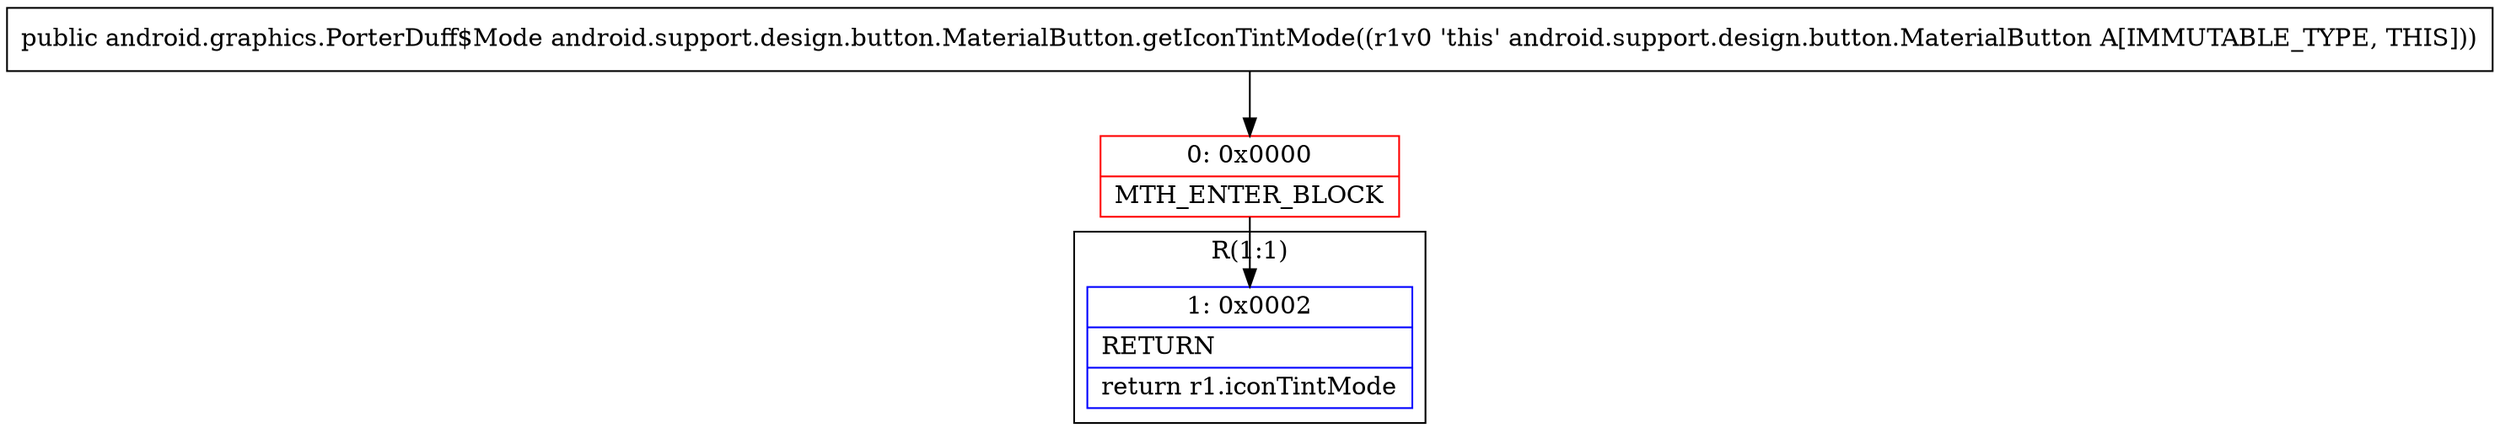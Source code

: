 digraph "CFG forandroid.support.design.button.MaterialButton.getIconTintMode()Landroid\/graphics\/PorterDuff$Mode;" {
subgraph cluster_Region_2103810547 {
label = "R(1:1)";
node [shape=record,color=blue];
Node_1 [shape=record,label="{1\:\ 0x0002|RETURN\l|return r1.iconTintMode\l}"];
}
Node_0 [shape=record,color=red,label="{0\:\ 0x0000|MTH_ENTER_BLOCK\l}"];
MethodNode[shape=record,label="{public android.graphics.PorterDuff$Mode android.support.design.button.MaterialButton.getIconTintMode((r1v0 'this' android.support.design.button.MaterialButton A[IMMUTABLE_TYPE, THIS])) }"];
MethodNode -> Node_0;
Node_0 -> Node_1;
}

